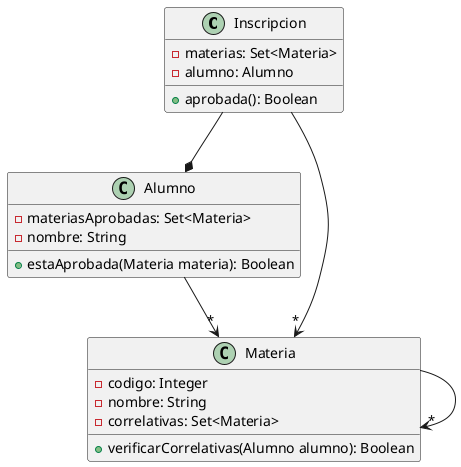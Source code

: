 @startuml
'https://plantuml.com/class-diagram

class Inscripcion {
    - materias: Set<Materia>
    - alumno: Alumno
    + aprobada(): Boolean
}

class Alumno {
    - materiasAprobadas: Set<Materia>
    - nombre: String
    + estaAprobada(Materia materia): Boolean
}

class Materia {
    - codigo: Integer
    - nombre: String
    - correlativas: Set<Materia>
    + verificarCorrelativas(Alumno alumno): Boolean
}

Materia --> "*"Materia
Inscripcion --> "*"Materia
Inscripcion --* Alumno
Alumno --> "*"Materia

@enduml